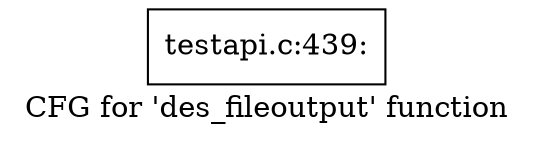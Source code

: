 digraph "CFG for 'des_fileoutput' function" {
	label="CFG for 'des_fileoutput' function";

	Node0x40be310 [shape=record,label="{testapi.c:439:}"];
}
